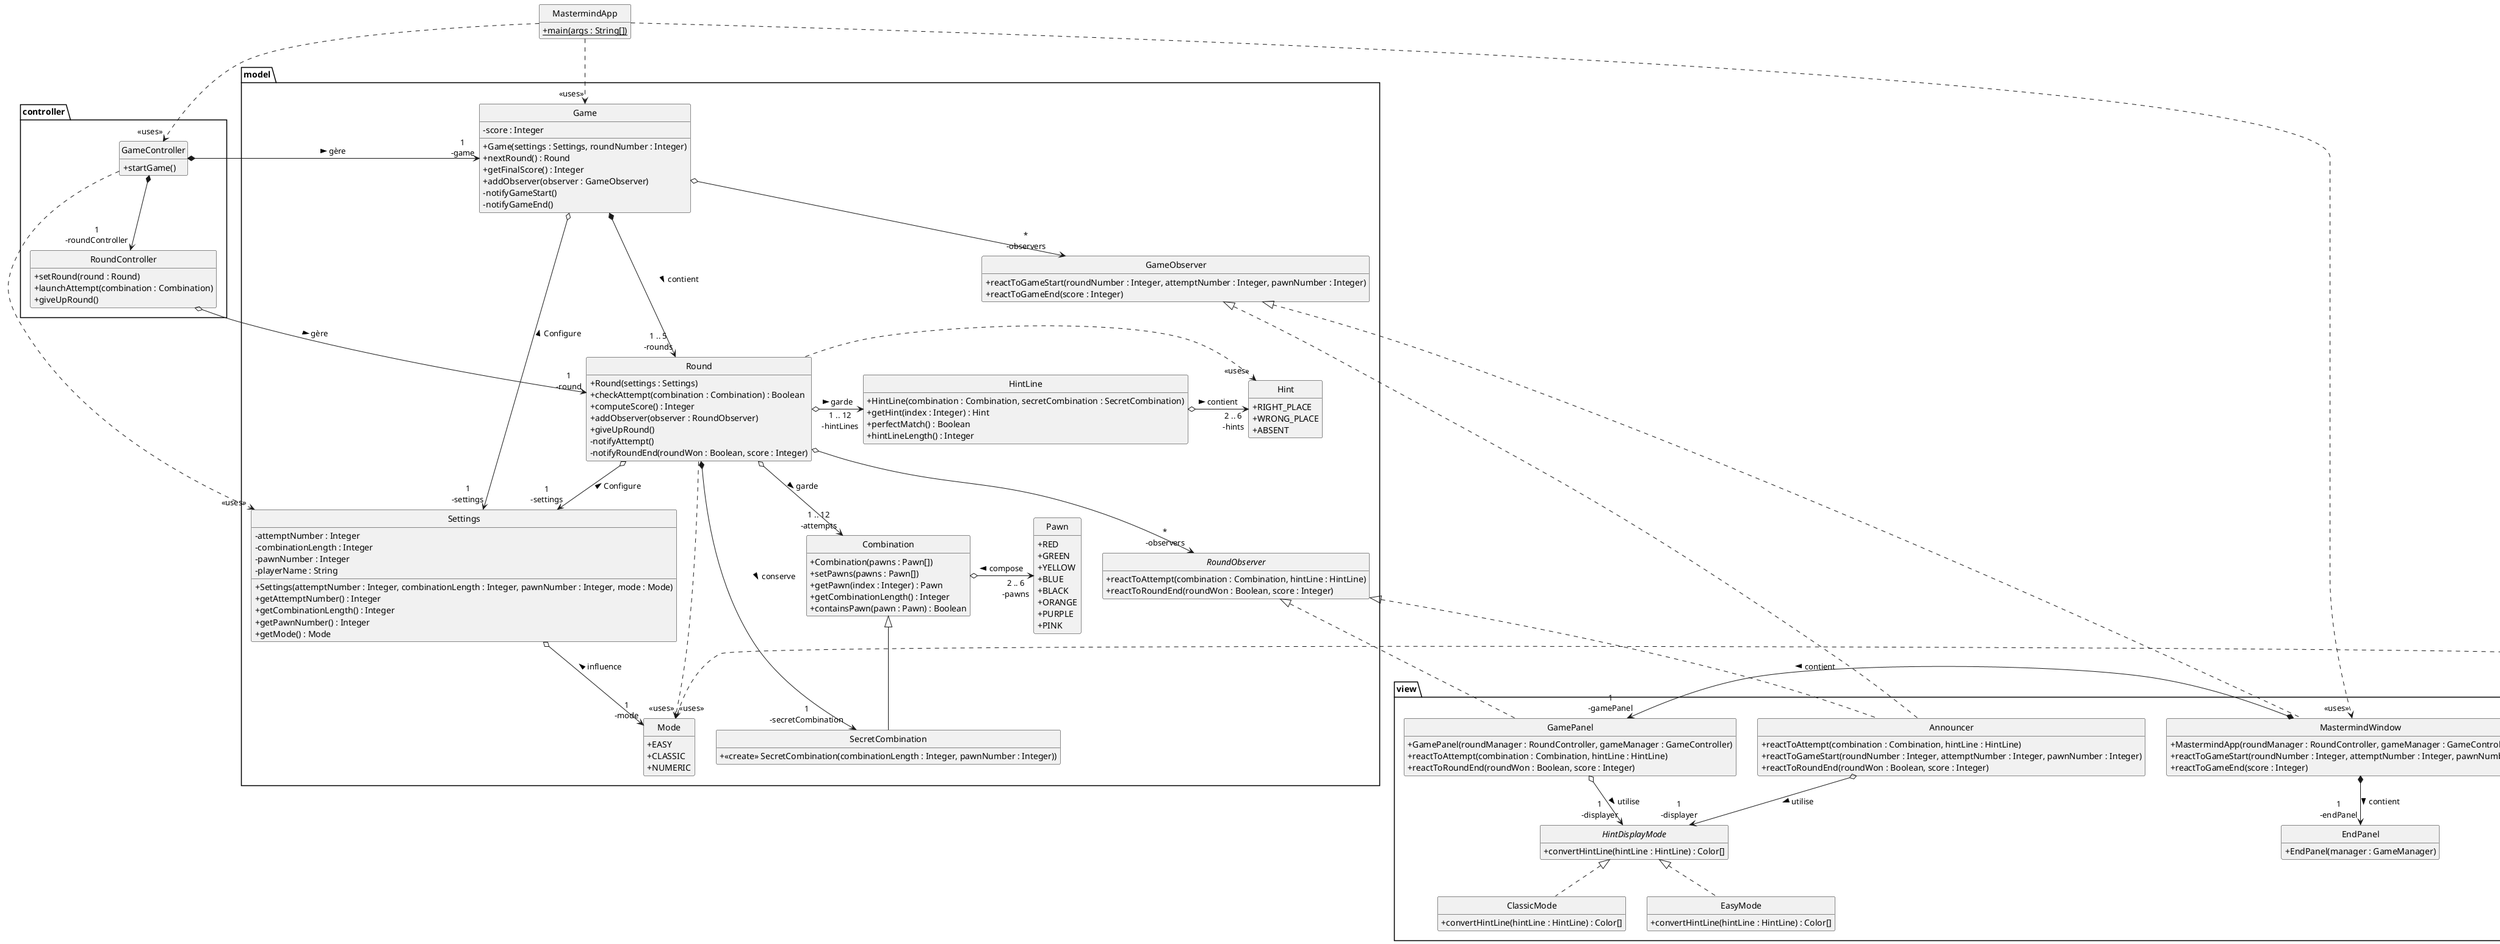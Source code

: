 @startuml
skinparam style strictuml
skinparam classAttributeIconSize 0
hide enum methods
hide empty members

interface view.HintDisplayMode {
    + convertHintLine(hintLine : HintLine) : Color[]
}

class view.ClassicMode implements view.HintDisplayMode {
    + convertHintLine(hintLine : HintLine) : Color[]
}

class view.EasyMode implements view.HintDisplayMode {
    + convertHintLine(hintLine : HintLine) : Color[]
}

enum model.Mode {
    + EASY
    + CLASSIC
    + NUMERIC
}

class controller.GameController {
    + startGame()
}

class controller.RoundController {
    + setRound(round : Round)
    + launchAttempt(combination : Combination)
    + giveUpRound()
}

class view.GamePanel implements model.RoundObserver{
    + GamePanel(roundManager : RoundController, gameManager : GameController)
    + reactToAttempt(combination : Combination, hintLine : HintLine)
    + reactToRoundEnd(roundWon : Boolean, score : Integer)
}

class view.StartPanel {
    + StartPanel(manager : GameManager)
}

class view.EndPanel {
    + EndPanel(manager : GameManager)
}

interface model.RoundObserver {
    + reactToAttempt(combination : Combination, hintLine : HintLine)
    + reactToRoundEnd(roundWon : Boolean, score : Integer)
}

enum model.Pawn {
    + RED
    + GREEN
    + YELLOW
    + BLUE
    + BLACK
    + ORANGE
    + PURPLE
    + PINK
}

class model.Round {
    + Round(settings : Settings)
    + checkAttempt(combination : Combination) : Boolean
    + computeScore() : Integer
    + addObserver(observer : RoundObserver)
    + giveUpRound()
    - notifyAttempt()
    - notifyRoundEnd(roundWon : Boolean, score : Integer)
}

class model.Settings {
    + Settings(attemptNumber : Integer, combinationLength : Integer, pawnNumber : Integer, mode : Mode)
    - attemptNumber : Integer
    - combinationLength : Integer
    - pawnNumber : Integer
    - playerName : String
    + getAttemptNumber() : Integer
    + getCombinationLength() : Integer
    + getPawnNumber() : Integer
    + getMode() : Mode
}

class model.SecretCombination extends model.Combination{
    + <<create>> SecretCombination(combinationLength : Integer, pawnNumber : Integer))
}

class model.Combination {
    + Combination(pawns : Pawn[])
    + setPawns(pawns : Pawn[])
    + getPawn(index : Integer) : Pawn
    + getCombinationLength() : Integer
    + containsPawn(pawn : Pawn) : Boolean
}

class model.HintLine {
    + HintLine(combination : Combination, secretCombination : SecretCombination)
    + getHint(index : Integer) : Hint
    + perfectMatch() : Boolean
    + hintLineLength() : Integer
}

class model.Game {
    - score : Integer
    + Game(settings : Settings, roundNumber : Integer)
    + nextRound() : Round
    + getFinalScore() : Integer
    + addObserver(observer : GameObserver)
    - notifyGameStart()
    - notifyGameEnd()
}

enum model.Hint {
    + RIGHT_PLACE
    + WRONG_PLACE
    + ABSENT
}

class view.Announcer implements model.RoundObserver, model.GameObserver{
    + reactToAttempt(combination : Combination, hintLine : HintLine)
    + reactToGameStart(roundNumber : Integer, attemptNumber : Integer, pawnNumber : Integer)
    + reactToRoundEnd(roundWon : Boolean, score : Integer)
}

class model.GameObserver {
    + reactToGameStart(roundNumber : Integer, attemptNumber : Integer, pawnNumber : Integer)
    + reactToGameEnd(score : Integer)
}

class view.MastermindWindow implements model.GameObserver {
    + MastermindApp(roundManager : RoundController, gameManager : GameController)
    + reactToGameStart(roundNumber : Integer, attemptNumber : Integer, pawnNumber : Integer)
    + reactToGameEnd(score : Integer)
}

class MastermindApp {
    + {static} main(args : String[])
}

model.Game o--> "1\n-settings" model.Settings : Configure <
model.Game *---> "1 .. 5\n-rounds" model.Round : contient >
model.Game o--> "*\n-observers" model.GameObserver
model.Round o--> "1\n-settings" model.Settings : Configure <
model.Round *--> "1\n-secretCombination" model.SecretCombination : conserve >
model.Round o--> "1 .. 12\n-attempts" model.Combination : garde >
model.Round o-> "1 .. 12\n-hintLines" model.HintLine : > garde
model.Round .> "<<uses>>" model.Hint
model.Round ..> "<<uses>>" model.Mode
model.Round o--> "*\n-observers" model.RoundObserver
model.Settings o--> "1\n-mode" model.Mode : influence <
model.HintLine o-> "2 .. 6\n-hints" model.Hint : contient >
model.Combination o-> "2 .. 6\n-pawns" model.Pawn : compose <

controller.GameController ..> "<<uses>>" model.Settings
controller.GameController *--> "1\n-roundController" controller.RoundController
controller.GameController *-> "1\n-game" model.Game : gère >
controller.RoundController o-> "1\n-round" model.Round : gère >

view.GamePanel o--> "1\n-displayer" view.HintDisplayMode : utilise >
view.Announcer o--> "1\n-displayer" view.HintDisplayMode : utilise >
view.MastermindWindow *-> "1\n-gamePanel" view.GamePanel : contient >
view.MastermindWindow *-> "1\n-startPanel" view.StartPanel : contient >
view.MastermindWindow *--> "1\n-endPanel" view.EndPanel : contient >
view.StartPanel ..> "<<uses>>" model.Mode

MastermindApp  ..> "<<uses>>" view.MastermindWindow
MastermindApp ..> "<<uses>>" model.Game
MastermindApp ..> "<<uses>>" controller.GameController 

@enduml
